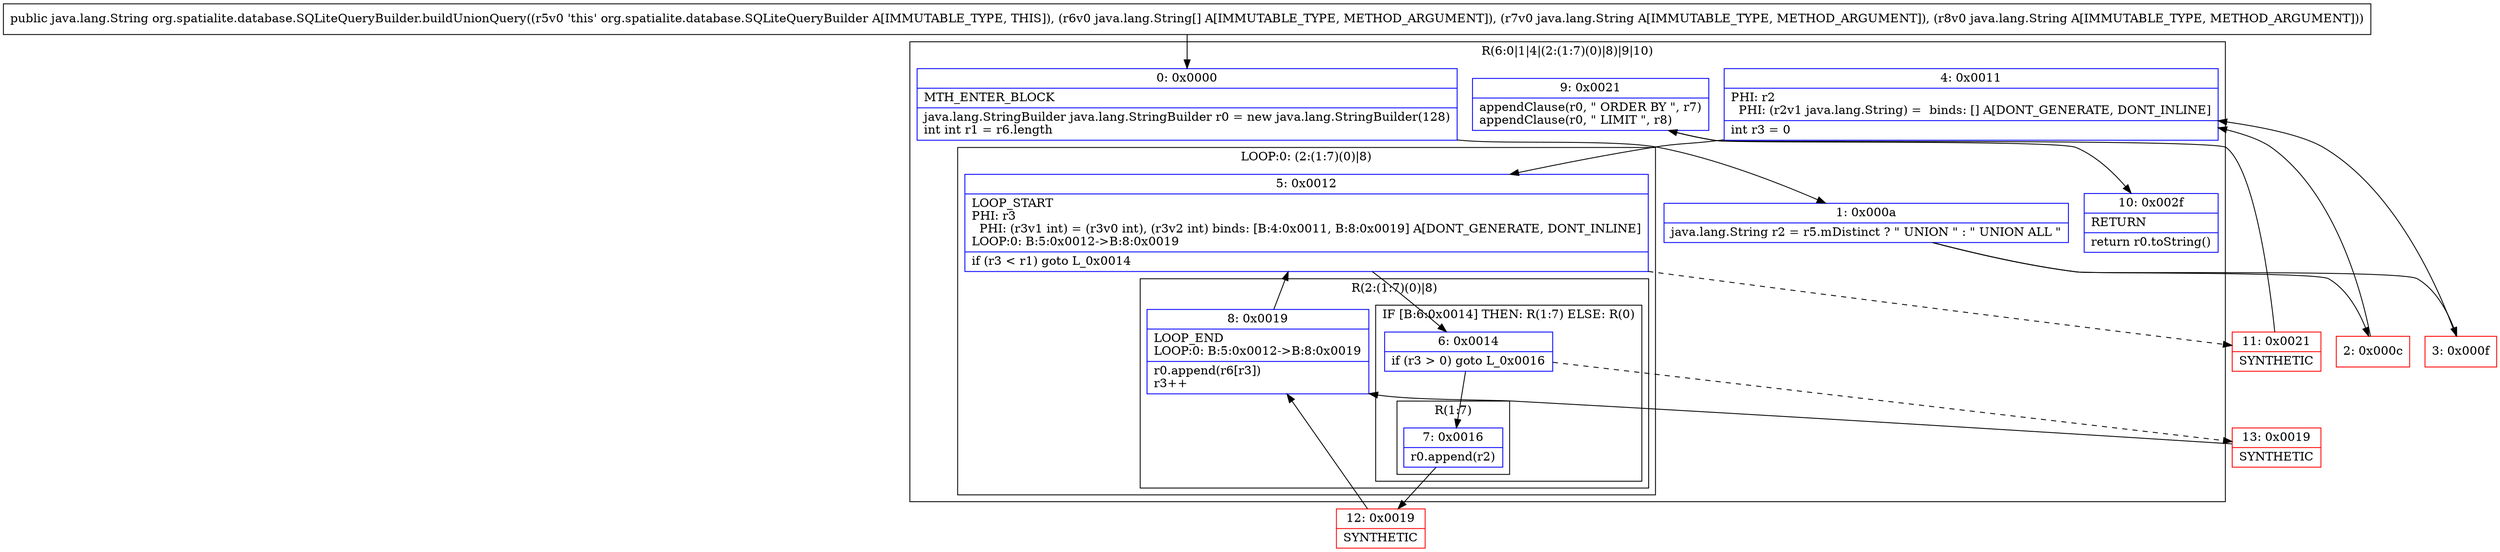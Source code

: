 digraph "CFG fororg.spatialite.database.SQLiteQueryBuilder.buildUnionQuery([Ljava\/lang\/String;Ljava\/lang\/String;Ljava\/lang\/String;)Ljava\/lang\/String;" {
subgraph cluster_Region_1364523698 {
label = "R(6:0|1|4|(2:(1:7)(0)|8)|9|10)";
node [shape=record,color=blue];
Node_0 [shape=record,label="{0\:\ 0x0000|MTH_ENTER_BLOCK\l|java.lang.StringBuilder java.lang.StringBuilder r0 = new java.lang.StringBuilder(128)\lint int r1 = r6.length\l}"];
Node_1 [shape=record,label="{1\:\ 0x000a|java.lang.String r2 = r5.mDistinct ? \" UNION \" : \" UNION ALL \"\l}"];
Node_4 [shape=record,label="{4\:\ 0x0011|PHI: r2 \l  PHI: (r2v1 java.lang.String) =  binds: [] A[DONT_GENERATE, DONT_INLINE]\l|int r3 = 0\l}"];
subgraph cluster_LoopRegion_870243446 {
label = "LOOP:0: (2:(1:7)(0)|8)";
node [shape=record,color=blue];
Node_5 [shape=record,label="{5\:\ 0x0012|LOOP_START\lPHI: r3 \l  PHI: (r3v1 int) = (r3v0 int), (r3v2 int) binds: [B:4:0x0011, B:8:0x0019] A[DONT_GENERATE, DONT_INLINE]\lLOOP:0: B:5:0x0012\-\>B:8:0x0019\l|if (r3 \< r1) goto L_0x0014\l}"];
subgraph cluster_Region_564636504 {
label = "R(2:(1:7)(0)|8)";
node [shape=record,color=blue];
subgraph cluster_IfRegion_1160327637 {
label = "IF [B:6:0x0014] THEN: R(1:7) ELSE: R(0)";
node [shape=record,color=blue];
Node_6 [shape=record,label="{6\:\ 0x0014|if (r3 \> 0) goto L_0x0016\l}"];
subgraph cluster_Region_1859811267 {
label = "R(1:7)";
node [shape=record,color=blue];
Node_7 [shape=record,label="{7\:\ 0x0016|r0.append(r2)\l}"];
}
subgraph cluster_Region_1493558928 {
label = "R(0)";
node [shape=record,color=blue];
}
}
Node_8 [shape=record,label="{8\:\ 0x0019|LOOP_END\lLOOP:0: B:5:0x0012\-\>B:8:0x0019\l|r0.append(r6[r3])\lr3++\l}"];
}
}
Node_9 [shape=record,label="{9\:\ 0x0021|appendClause(r0, \" ORDER BY \", r7)\lappendClause(r0, \" LIMIT \", r8)\l}"];
Node_10 [shape=record,label="{10\:\ 0x002f|RETURN\l|return r0.toString()\l}"];
}
Node_2 [shape=record,color=red,label="{2\:\ 0x000c}"];
Node_3 [shape=record,color=red,label="{3\:\ 0x000f}"];
Node_11 [shape=record,color=red,label="{11\:\ 0x0021|SYNTHETIC\l}"];
Node_12 [shape=record,color=red,label="{12\:\ 0x0019|SYNTHETIC\l}"];
Node_13 [shape=record,color=red,label="{13\:\ 0x0019|SYNTHETIC\l}"];
MethodNode[shape=record,label="{public java.lang.String org.spatialite.database.SQLiteQueryBuilder.buildUnionQuery((r5v0 'this' org.spatialite.database.SQLiteQueryBuilder A[IMMUTABLE_TYPE, THIS]), (r6v0 java.lang.String[] A[IMMUTABLE_TYPE, METHOD_ARGUMENT]), (r7v0 java.lang.String A[IMMUTABLE_TYPE, METHOD_ARGUMENT]), (r8v0 java.lang.String A[IMMUTABLE_TYPE, METHOD_ARGUMENT])) }"];
MethodNode -> Node_0;
Node_0 -> Node_1;
Node_1 -> Node_2;
Node_1 -> Node_3;
Node_4 -> Node_5;
Node_5 -> Node_6;
Node_5 -> Node_11[style=dashed];
Node_6 -> Node_7;
Node_6 -> Node_13[style=dashed];
Node_7 -> Node_12;
Node_8 -> Node_5;
Node_9 -> Node_10;
Node_2 -> Node_4;
Node_3 -> Node_4;
Node_11 -> Node_9;
Node_12 -> Node_8;
Node_13 -> Node_8;
}

